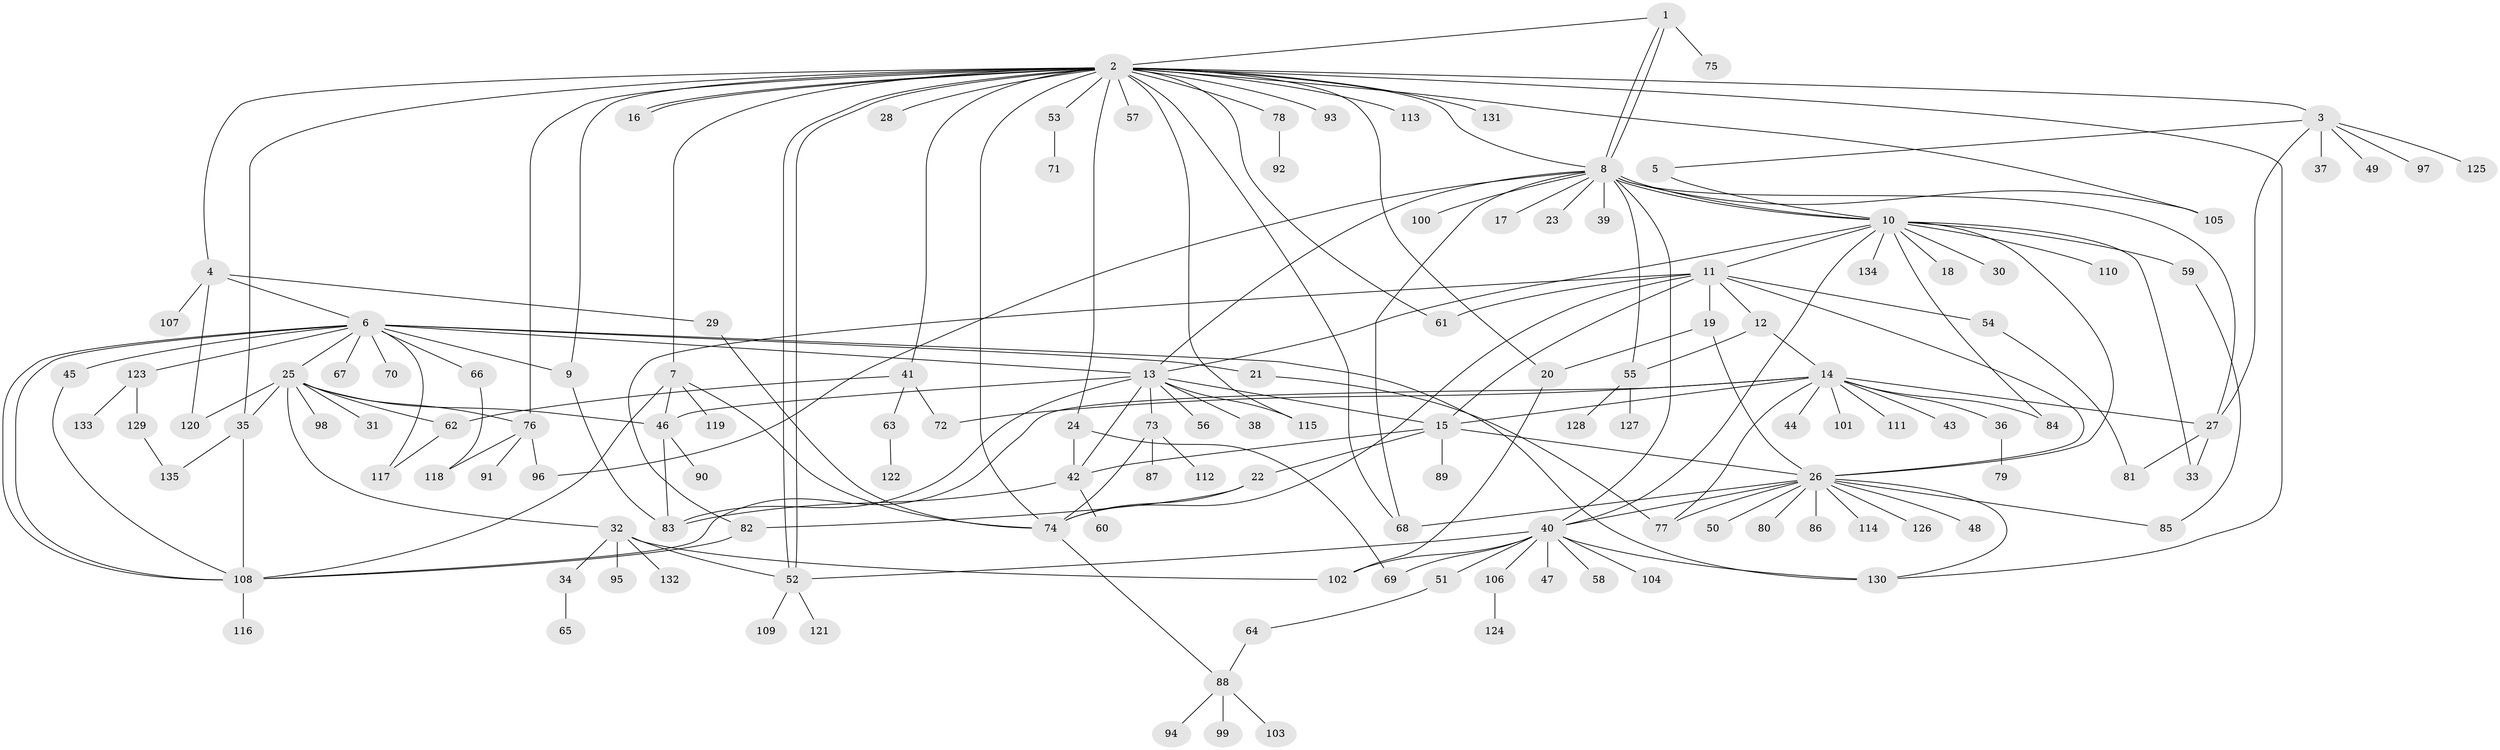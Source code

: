 // coarse degree distribution, {14: 0.019417475728155338, 26: 0.009708737864077669, 6: 0.009708737864077669, 5: 0.038834951456310676, 2: 0.14563106796116504, 15: 0.019417475728155338, 10: 0.009708737864077669, 3: 0.0970873786407767, 12: 0.019417475728155338, 9: 0.019417475728155338, 1: 0.5436893203883495, 4: 0.038834951456310676, 8: 0.019417475728155338, 16: 0.009708737864077669}
// Generated by graph-tools (version 1.1) at 2025/52/02/27/25 19:52:00]
// undirected, 135 vertices, 202 edges
graph export_dot {
graph [start="1"]
  node [color=gray90,style=filled];
  1;
  2;
  3;
  4;
  5;
  6;
  7;
  8;
  9;
  10;
  11;
  12;
  13;
  14;
  15;
  16;
  17;
  18;
  19;
  20;
  21;
  22;
  23;
  24;
  25;
  26;
  27;
  28;
  29;
  30;
  31;
  32;
  33;
  34;
  35;
  36;
  37;
  38;
  39;
  40;
  41;
  42;
  43;
  44;
  45;
  46;
  47;
  48;
  49;
  50;
  51;
  52;
  53;
  54;
  55;
  56;
  57;
  58;
  59;
  60;
  61;
  62;
  63;
  64;
  65;
  66;
  67;
  68;
  69;
  70;
  71;
  72;
  73;
  74;
  75;
  76;
  77;
  78;
  79;
  80;
  81;
  82;
  83;
  84;
  85;
  86;
  87;
  88;
  89;
  90;
  91;
  92;
  93;
  94;
  95;
  96;
  97;
  98;
  99;
  100;
  101;
  102;
  103;
  104;
  105;
  106;
  107;
  108;
  109;
  110;
  111;
  112;
  113;
  114;
  115;
  116;
  117;
  118;
  119;
  120;
  121;
  122;
  123;
  124;
  125;
  126;
  127;
  128;
  129;
  130;
  131;
  132;
  133;
  134;
  135;
  1 -- 2;
  1 -- 8;
  1 -- 8;
  1 -- 75;
  2 -- 3;
  2 -- 4;
  2 -- 7;
  2 -- 8;
  2 -- 9;
  2 -- 16;
  2 -- 16;
  2 -- 20;
  2 -- 24;
  2 -- 28;
  2 -- 35;
  2 -- 41;
  2 -- 52;
  2 -- 52;
  2 -- 53;
  2 -- 57;
  2 -- 61;
  2 -- 68;
  2 -- 74;
  2 -- 76;
  2 -- 78;
  2 -- 93;
  2 -- 105;
  2 -- 113;
  2 -- 115;
  2 -- 130;
  2 -- 131;
  3 -- 5;
  3 -- 27;
  3 -- 37;
  3 -- 49;
  3 -- 97;
  3 -- 125;
  4 -- 6;
  4 -- 29;
  4 -- 107;
  4 -- 120;
  5 -- 10;
  6 -- 9;
  6 -- 13;
  6 -- 21;
  6 -- 25;
  6 -- 45;
  6 -- 66;
  6 -- 67;
  6 -- 70;
  6 -- 108;
  6 -- 108;
  6 -- 117;
  6 -- 123;
  6 -- 130;
  7 -- 46;
  7 -- 74;
  7 -- 108;
  7 -- 119;
  8 -- 10;
  8 -- 10;
  8 -- 13;
  8 -- 17;
  8 -- 23;
  8 -- 27;
  8 -- 39;
  8 -- 40;
  8 -- 55;
  8 -- 68;
  8 -- 96;
  8 -- 100;
  8 -- 105;
  9 -- 83;
  10 -- 11;
  10 -- 13;
  10 -- 18;
  10 -- 26;
  10 -- 30;
  10 -- 33;
  10 -- 40;
  10 -- 59;
  10 -- 84;
  10 -- 110;
  10 -- 134;
  11 -- 12;
  11 -- 15;
  11 -- 19;
  11 -- 26;
  11 -- 54;
  11 -- 61;
  11 -- 74;
  11 -- 82;
  12 -- 14;
  12 -- 55;
  13 -- 15;
  13 -- 38;
  13 -- 42;
  13 -- 46;
  13 -- 56;
  13 -- 73;
  13 -- 83;
  13 -- 115;
  14 -- 15;
  14 -- 27;
  14 -- 36;
  14 -- 43;
  14 -- 44;
  14 -- 72;
  14 -- 77;
  14 -- 84;
  14 -- 101;
  14 -- 108;
  14 -- 111;
  15 -- 22;
  15 -- 26;
  15 -- 42;
  15 -- 89;
  19 -- 20;
  19 -- 26;
  20 -- 102;
  21 -- 77;
  22 -- 74;
  22 -- 82;
  24 -- 42;
  24 -- 69;
  25 -- 31;
  25 -- 32;
  25 -- 35;
  25 -- 46;
  25 -- 62;
  25 -- 76;
  25 -- 98;
  25 -- 120;
  26 -- 40;
  26 -- 48;
  26 -- 50;
  26 -- 68;
  26 -- 77;
  26 -- 80;
  26 -- 85;
  26 -- 86;
  26 -- 114;
  26 -- 126;
  26 -- 130;
  27 -- 33;
  27 -- 81;
  29 -- 74;
  32 -- 34;
  32 -- 52;
  32 -- 95;
  32 -- 102;
  32 -- 132;
  34 -- 65;
  35 -- 108;
  35 -- 135;
  36 -- 79;
  40 -- 47;
  40 -- 51;
  40 -- 52;
  40 -- 58;
  40 -- 69;
  40 -- 102;
  40 -- 104;
  40 -- 106;
  40 -- 130;
  41 -- 62;
  41 -- 63;
  41 -- 72;
  42 -- 60;
  42 -- 83;
  45 -- 108;
  46 -- 83;
  46 -- 90;
  51 -- 64;
  52 -- 109;
  52 -- 121;
  53 -- 71;
  54 -- 81;
  55 -- 127;
  55 -- 128;
  59 -- 85;
  62 -- 117;
  63 -- 122;
  64 -- 88;
  66 -- 118;
  73 -- 74;
  73 -- 87;
  73 -- 112;
  74 -- 88;
  76 -- 91;
  76 -- 96;
  76 -- 118;
  78 -- 92;
  82 -- 108;
  88 -- 94;
  88 -- 99;
  88 -- 103;
  106 -- 124;
  108 -- 116;
  123 -- 129;
  123 -- 133;
  129 -- 135;
}
